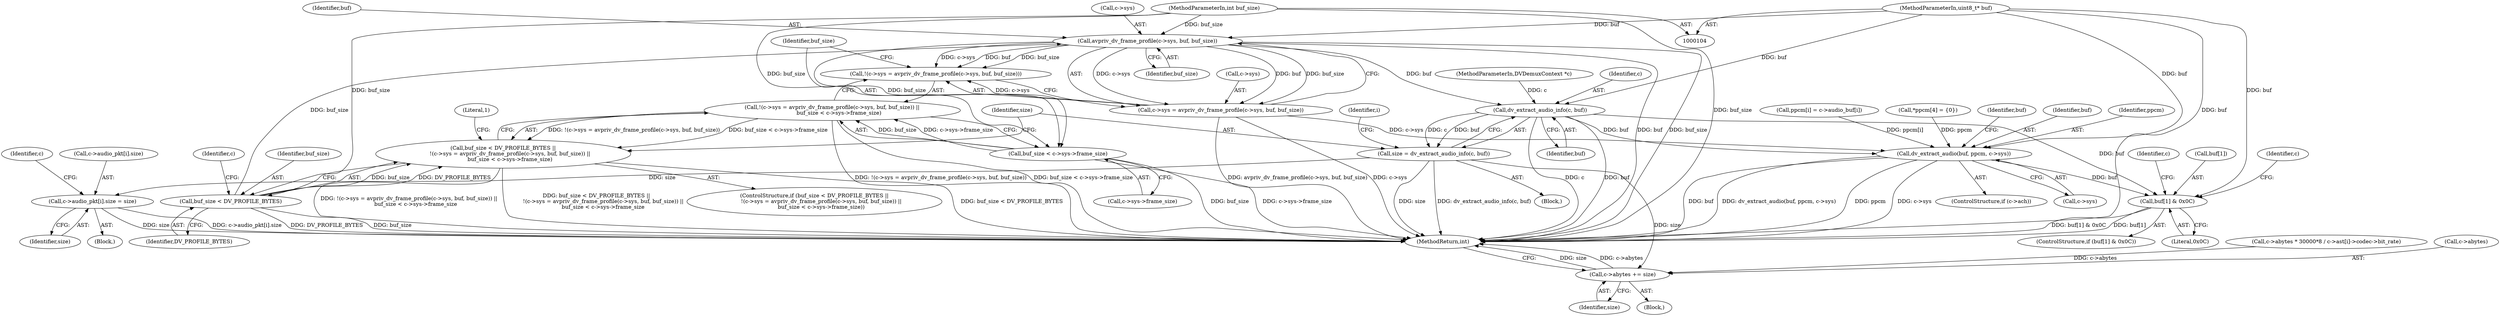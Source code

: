 digraph "0_libav_5a396bb3a66a61a68b80f2369d0249729bf85e04@pointer" {
"1000126" [label="(Call,avpriv_dv_frame_profile(c->sys, buf, buf_size))"];
"1000107" [label="(MethodParameterIn,uint8_t* buf)"];
"1000117" [label="(Call,buf_size < DV_PROFILE_BYTES)"];
"1000108" [label="(MethodParameterIn,int buf_size)"];
"1000121" [label="(Call,!(c->sys = avpriv_dv_frame_profile(c->sys, buf, buf_size)))"];
"1000122" [label="(Call,c->sys = avpriv_dv_frame_profile(c->sys, buf, buf_size))"];
"1000207" [label="(Call,dv_extract_audio(buf, ppcm, c->sys))"];
"1000214" [label="(Call,buf[1] & 0x0C)"];
"1000132" [label="(Call,buf_size < c->sys->frame_size)"];
"1000120" [label="(Call,!(c->sys = avpriv_dv_frame_profile(c->sys, buf, buf_size)) ||\n        buf_size < c->sys->frame_size)"];
"1000116" [label="(Call,buf_size < DV_PROFILE_BYTES ||\n        !(c->sys = avpriv_dv_frame_profile(c->sys, buf, buf_size)) ||\n        buf_size < c->sys->frame_size)"];
"1000145" [label="(Call,dv_extract_audio_info(c, buf))"];
"1000143" [label="(Call,size = dv_extract_audio_info(c, buf))"];
"1000160" [label="(Call,c->audio_pkt[i].size = size)"];
"1000256" [label="(Call,c->abytes += size)"];
"1000214" [label="(Call,buf[1] & 0x0C)"];
"1000218" [label="(Literal,0x0C)"];
"1000142" [label="(Literal,1)"];
"1000118" [label="(Identifier,buf_size)"];
"1000213" [label="(ControlStructure,if (buf[1] & 0x0C))"];
"1000130" [label="(Identifier,buf)"];
"1000113" [label="(Call,*ppcm[4] = {0})"];
"1000119" [label="(Identifier,DV_PROFILE_BYTES)"];
"1000161" [label="(Call,c->audio_pkt[i].size)"];
"1000243" [label="(Identifier,c)"];
"1000207" [label="(Call,dv_extract_audio(buf, ppcm, c->sys))"];
"1000216" [label="(Identifier,buf)"];
"1000160" [label="(Call,c->audio_pkt[i].size = size)"];
"1000208" [label="(Identifier,buf)"];
"1000159" [label="(Block,)"];
"1000203" [label="(ControlStructure,if (c->ach))"];
"1000105" [label="(MethodParameterIn,DVDemuxContext *c)"];
"1000132" [label="(Call,buf_size < c->sys->frame_size)"];
"1000120" [label="(Call,!(c->sys = avpriv_dv_frame_profile(c->sys, buf, buf_size)) ||\n        buf_size < c->sys->frame_size)"];
"1000224" [label="(Identifier,c)"];
"1000143" [label="(Call,size = dv_extract_audio_info(c, buf))"];
"1000210" [label="(Call,c->sys)"];
"1000134" [label="(Call,c->sys->frame_size)"];
"1000122" [label="(Call,c->sys = avpriv_dv_frame_profile(c->sys, buf, buf_size))"];
"1000115" [label="(ControlStructure,if (buf_size < DV_PROFILE_BYTES ||\n        !(c->sys = avpriv_dv_frame_profile(c->sys, buf, buf_size)) ||\n        buf_size < c->sys->frame_size))"];
"1000256" [label="(Call,c->abytes += size)"];
"1000144" [label="(Identifier,size)"];
"1000173" [label="(Identifier,c)"];
"1000126" [label="(Call,avpriv_dv_frame_profile(c->sys, buf, buf_size))"];
"1000260" [label="(Identifier,size)"];
"1000147" [label="(Identifier,buf)"];
"1000117" [label="(Call,buf_size < DV_PROFILE_BYTES)"];
"1000215" [label="(Call,buf[1])"];
"1000150" [label="(Identifier,i)"];
"1000168" [label="(Identifier,size)"];
"1000124" [label="(Identifier,c)"];
"1000123" [label="(Call,c->sys)"];
"1000209" [label="(Identifier,ppcm)"];
"1000116" [label="(Call,buf_size < DV_PROFILE_BYTES ||\n        !(c->sys = avpriv_dv_frame_profile(c->sys, buf, buf_size)) ||\n        buf_size < c->sys->frame_size)"];
"1000133" [label="(Identifier,buf_size)"];
"1000107" [label="(MethodParameterIn,uint8_t* buf)"];
"1000194" [label="(Call,ppcm[i] = c->audio_buf[i])"];
"1000109" [label="(Block,)"];
"1000177" [label="(Call,c->abytes * 30000*8 / c->ast[i]->codec->bit_rate)"];
"1000127" [label="(Call,c->sys)"];
"1000261" [label="(MethodReturn,int)"];
"1000238" [label="(Block,)"];
"1000257" [label="(Call,c->abytes)"];
"1000131" [label="(Identifier,buf_size)"];
"1000121" [label="(Call,!(c->sys = avpriv_dv_frame_profile(c->sys, buf, buf_size)))"];
"1000146" [label="(Identifier,c)"];
"1000108" [label="(MethodParameterIn,int buf_size)"];
"1000145" [label="(Call,dv_extract_audio_info(c, buf))"];
"1000126" -> "1000122"  [label="AST: "];
"1000126" -> "1000131"  [label="CFG: "];
"1000127" -> "1000126"  [label="AST: "];
"1000130" -> "1000126"  [label="AST: "];
"1000131" -> "1000126"  [label="AST: "];
"1000122" -> "1000126"  [label="CFG: "];
"1000126" -> "1000261"  [label="DDG: buf"];
"1000126" -> "1000261"  [label="DDG: buf_size"];
"1000126" -> "1000121"  [label="DDG: c->sys"];
"1000126" -> "1000121"  [label="DDG: buf"];
"1000126" -> "1000121"  [label="DDG: buf_size"];
"1000126" -> "1000122"  [label="DDG: c->sys"];
"1000126" -> "1000122"  [label="DDG: buf"];
"1000126" -> "1000122"  [label="DDG: buf_size"];
"1000107" -> "1000126"  [label="DDG: buf"];
"1000117" -> "1000126"  [label="DDG: buf_size"];
"1000108" -> "1000126"  [label="DDG: buf_size"];
"1000126" -> "1000132"  [label="DDG: buf_size"];
"1000126" -> "1000145"  [label="DDG: buf"];
"1000107" -> "1000104"  [label="AST: "];
"1000107" -> "1000261"  [label="DDG: buf"];
"1000107" -> "1000145"  [label="DDG: buf"];
"1000107" -> "1000207"  [label="DDG: buf"];
"1000107" -> "1000214"  [label="DDG: buf"];
"1000117" -> "1000116"  [label="AST: "];
"1000117" -> "1000119"  [label="CFG: "];
"1000118" -> "1000117"  [label="AST: "];
"1000119" -> "1000117"  [label="AST: "];
"1000124" -> "1000117"  [label="CFG: "];
"1000116" -> "1000117"  [label="CFG: "];
"1000117" -> "1000261"  [label="DDG: buf_size"];
"1000117" -> "1000261"  [label="DDG: DV_PROFILE_BYTES"];
"1000117" -> "1000116"  [label="DDG: buf_size"];
"1000117" -> "1000116"  [label="DDG: DV_PROFILE_BYTES"];
"1000108" -> "1000117"  [label="DDG: buf_size"];
"1000108" -> "1000104"  [label="AST: "];
"1000108" -> "1000261"  [label="DDG: buf_size"];
"1000108" -> "1000132"  [label="DDG: buf_size"];
"1000121" -> "1000120"  [label="AST: "];
"1000121" -> "1000122"  [label="CFG: "];
"1000122" -> "1000121"  [label="AST: "];
"1000133" -> "1000121"  [label="CFG: "];
"1000120" -> "1000121"  [label="CFG: "];
"1000122" -> "1000121"  [label="DDG: c->sys"];
"1000123" -> "1000122"  [label="AST: "];
"1000122" -> "1000261"  [label="DDG: avpriv_dv_frame_profile(c->sys, buf, buf_size)"];
"1000122" -> "1000261"  [label="DDG: c->sys"];
"1000122" -> "1000207"  [label="DDG: c->sys"];
"1000207" -> "1000203"  [label="AST: "];
"1000207" -> "1000210"  [label="CFG: "];
"1000208" -> "1000207"  [label="AST: "];
"1000209" -> "1000207"  [label="AST: "];
"1000210" -> "1000207"  [label="AST: "];
"1000216" -> "1000207"  [label="CFG: "];
"1000207" -> "1000261"  [label="DDG: ppcm"];
"1000207" -> "1000261"  [label="DDG: c->sys"];
"1000207" -> "1000261"  [label="DDG: buf"];
"1000207" -> "1000261"  [label="DDG: dv_extract_audio(buf, ppcm, c->sys)"];
"1000145" -> "1000207"  [label="DDG: buf"];
"1000113" -> "1000207"  [label="DDG: ppcm"];
"1000194" -> "1000207"  [label="DDG: ppcm[i]"];
"1000207" -> "1000214"  [label="DDG: buf"];
"1000214" -> "1000213"  [label="AST: "];
"1000214" -> "1000218"  [label="CFG: "];
"1000215" -> "1000214"  [label="AST: "];
"1000218" -> "1000214"  [label="AST: "];
"1000224" -> "1000214"  [label="CFG: "];
"1000243" -> "1000214"  [label="CFG: "];
"1000214" -> "1000261"  [label="DDG: buf[1] & 0x0C"];
"1000214" -> "1000261"  [label="DDG: buf[1]"];
"1000145" -> "1000214"  [label="DDG: buf"];
"1000132" -> "1000120"  [label="AST: "];
"1000132" -> "1000134"  [label="CFG: "];
"1000133" -> "1000132"  [label="AST: "];
"1000134" -> "1000132"  [label="AST: "];
"1000120" -> "1000132"  [label="CFG: "];
"1000132" -> "1000261"  [label="DDG: buf_size"];
"1000132" -> "1000261"  [label="DDG: c->sys->frame_size"];
"1000132" -> "1000120"  [label="DDG: buf_size"];
"1000132" -> "1000120"  [label="DDG: c->sys->frame_size"];
"1000120" -> "1000116"  [label="AST: "];
"1000116" -> "1000120"  [label="CFG: "];
"1000120" -> "1000261"  [label="DDG: !(c->sys = avpriv_dv_frame_profile(c->sys, buf, buf_size))"];
"1000120" -> "1000261"  [label="DDG: buf_size < c->sys->frame_size"];
"1000120" -> "1000116"  [label="DDG: !(c->sys = avpriv_dv_frame_profile(c->sys, buf, buf_size))"];
"1000120" -> "1000116"  [label="DDG: buf_size < c->sys->frame_size"];
"1000116" -> "1000115"  [label="AST: "];
"1000142" -> "1000116"  [label="CFG: "];
"1000144" -> "1000116"  [label="CFG: "];
"1000116" -> "1000261"  [label="DDG: buf_size < DV_PROFILE_BYTES"];
"1000116" -> "1000261"  [label="DDG: !(c->sys = avpriv_dv_frame_profile(c->sys, buf, buf_size)) ||\n        buf_size < c->sys->frame_size"];
"1000116" -> "1000261"  [label="DDG: buf_size < DV_PROFILE_BYTES ||\n        !(c->sys = avpriv_dv_frame_profile(c->sys, buf, buf_size)) ||\n        buf_size < c->sys->frame_size"];
"1000145" -> "1000143"  [label="AST: "];
"1000145" -> "1000147"  [label="CFG: "];
"1000146" -> "1000145"  [label="AST: "];
"1000147" -> "1000145"  [label="AST: "];
"1000143" -> "1000145"  [label="CFG: "];
"1000145" -> "1000261"  [label="DDG: c"];
"1000145" -> "1000261"  [label="DDG: buf"];
"1000145" -> "1000143"  [label="DDG: c"];
"1000145" -> "1000143"  [label="DDG: buf"];
"1000105" -> "1000145"  [label="DDG: c"];
"1000143" -> "1000109"  [label="AST: "];
"1000144" -> "1000143"  [label="AST: "];
"1000150" -> "1000143"  [label="CFG: "];
"1000143" -> "1000261"  [label="DDG: size"];
"1000143" -> "1000261"  [label="DDG: dv_extract_audio_info(c, buf)"];
"1000143" -> "1000160"  [label="DDG: size"];
"1000143" -> "1000256"  [label="DDG: size"];
"1000160" -> "1000159"  [label="AST: "];
"1000160" -> "1000168"  [label="CFG: "];
"1000161" -> "1000160"  [label="AST: "];
"1000168" -> "1000160"  [label="AST: "];
"1000173" -> "1000160"  [label="CFG: "];
"1000160" -> "1000261"  [label="DDG: size"];
"1000160" -> "1000261"  [label="DDG: c->audio_pkt[i].size"];
"1000256" -> "1000238"  [label="AST: "];
"1000256" -> "1000260"  [label="CFG: "];
"1000257" -> "1000256"  [label="AST: "];
"1000260" -> "1000256"  [label="AST: "];
"1000261" -> "1000256"  [label="CFG: "];
"1000256" -> "1000261"  [label="DDG: size"];
"1000256" -> "1000261"  [label="DDG: c->abytes"];
"1000177" -> "1000256"  [label="DDG: c->abytes"];
}
